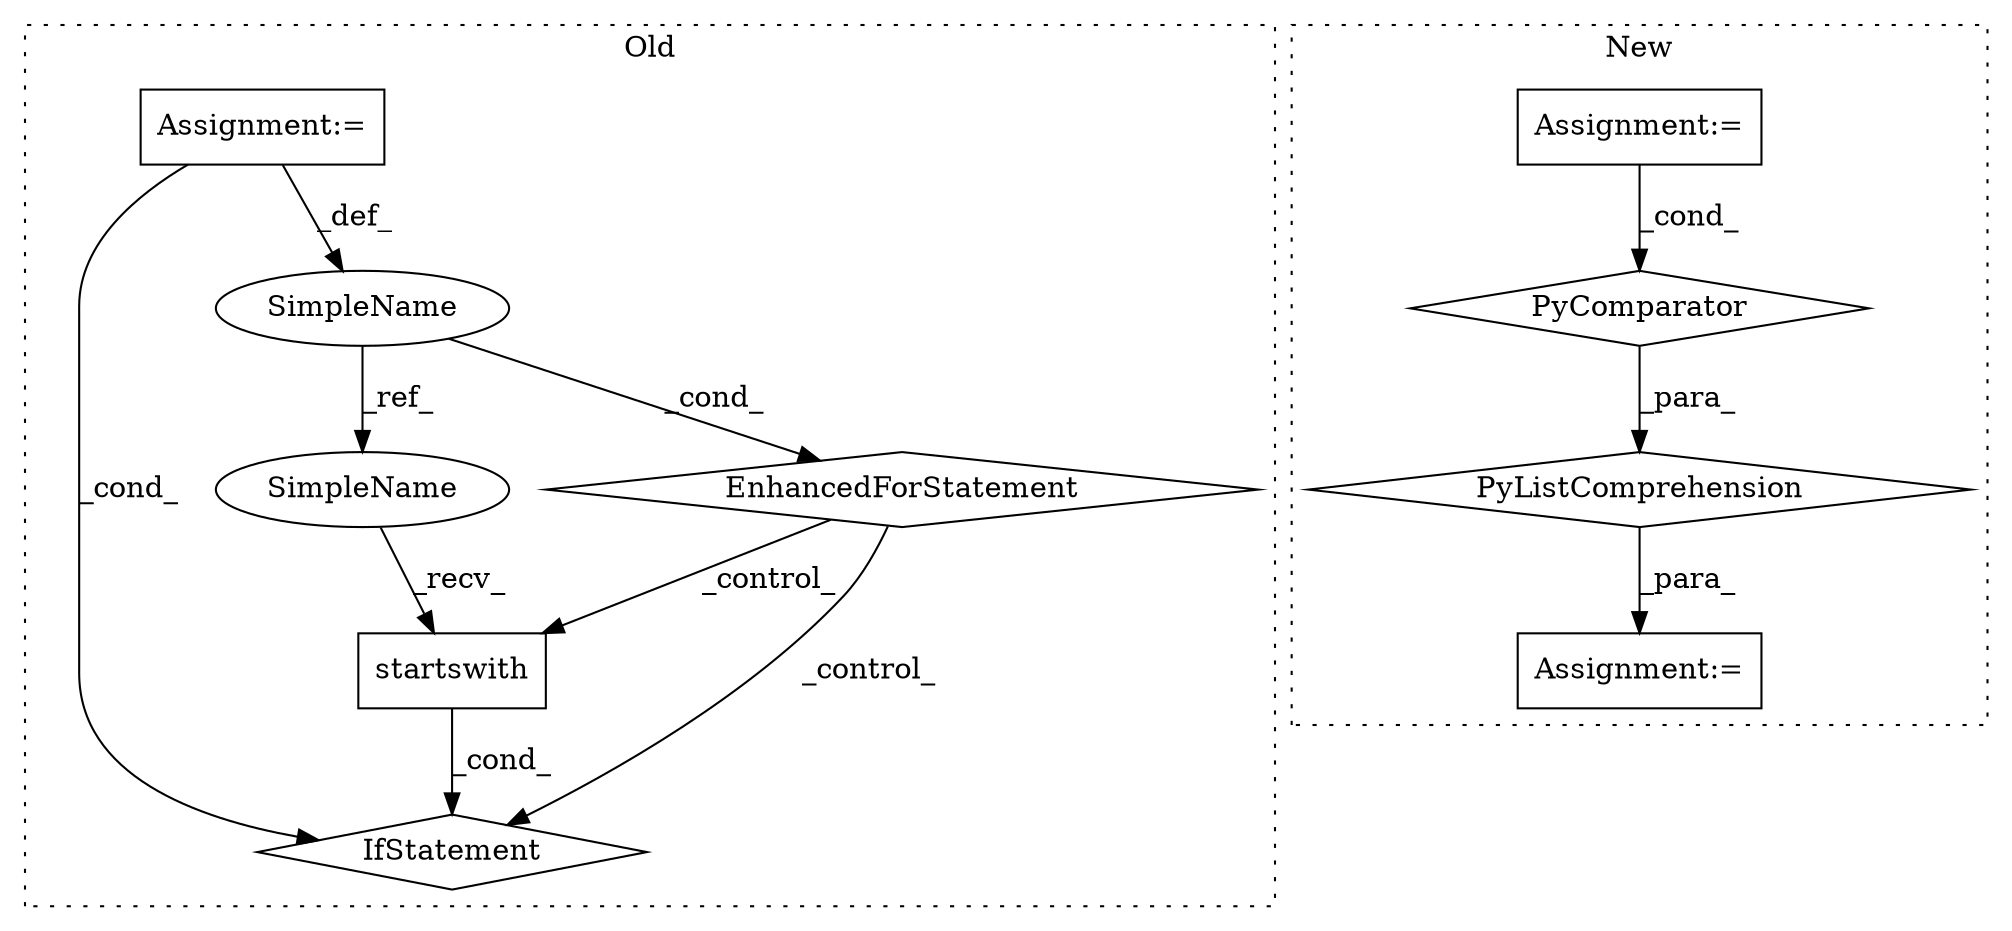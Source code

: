 digraph G {
subgraph cluster0 {
1 [label="startswith" a="32" s="2198,2213" l="11,1" shape="box"];
5 [label="IfStatement" a="25" s="2190,2214" l="4,2" shape="diamond"];
7 [label="EnhancedForStatement" a="70" s="2102,2178" l="57,2" shape="diamond"];
8 [label="Assignment:=" a="7" s="2102,2178" l="57,2" shape="box"];
9 [label="SimpleName" a="42" s="2163" l="3" shape="ellipse"];
10 [label="SimpleName" a="42" s="2194" l="3" shape="ellipse"];
label = "Old";
style="dotted";
}
subgraph cluster1 {
2 [label="PyListComprehension" a="109" s="2146" l="113" shape="diamond"];
3 [label="PyComparator" a="113" s="2225" l="26" shape="diamond"];
4 [label="Assignment:=" a="7" s="2225" l="26" shape="box"];
6 [label="Assignment:=" a="7" s="2132" l="14" shape="box"];
label = "New";
style="dotted";
}
1 -> 5 [label="_cond_"];
2 -> 6 [label="_para_"];
3 -> 2 [label="_para_"];
4 -> 3 [label="_cond_"];
7 -> 1 [label="_control_"];
7 -> 5 [label="_control_"];
8 -> 5 [label="_cond_"];
8 -> 9 [label="_def_"];
9 -> 10 [label="_ref_"];
9 -> 7 [label="_cond_"];
10 -> 1 [label="_recv_"];
}